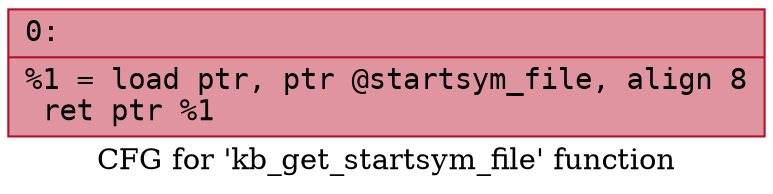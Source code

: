 digraph "CFG for 'kb_get_startsym_file' function" {
	label="CFG for 'kb_get_startsym_file' function";

	Node0x600002a8cc80 [shape=record,color="#b70d28ff", style=filled, fillcolor="#b70d2870" fontname="Courier",label="{0:\l|  %1 = load ptr, ptr @startsym_file, align 8\l  ret ptr %1\l}"];
}
